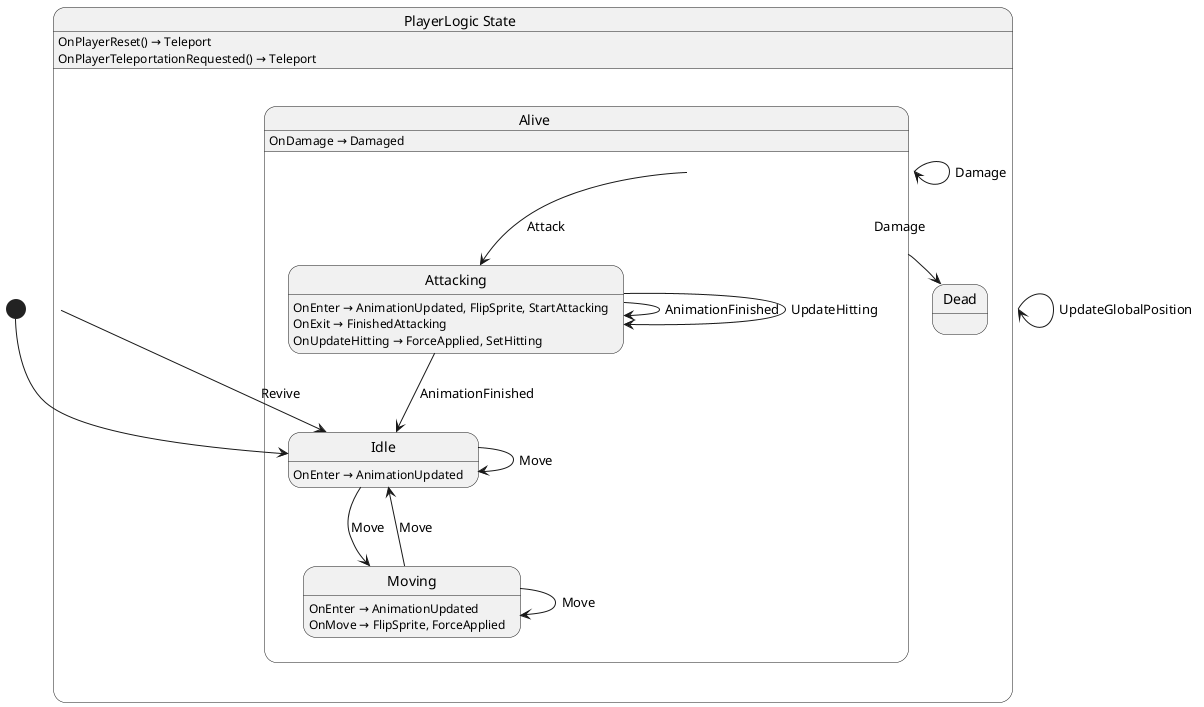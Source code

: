 @startuml PlayerLogic
state "PlayerLogic State" as Nevergreen_PlayerLogic_State {
  state "Alive" as Nevergreen_PlayerLogic_State_Alive {
    state "Attacking" as Nevergreen_PlayerLogic_State_Alive_Attacking
    state "Idle" as Nevergreen_PlayerLogic_State_Alive_Idle
    state "Moving" as Nevergreen_PlayerLogic_State_Alive_Moving
  }
  state "Dead" as Nevergreen_PlayerLogic_State_Dead
}

Nevergreen_PlayerLogic_State --> Nevergreen_PlayerLogic_State : UpdateGlobalPosition
Nevergreen_PlayerLogic_State --> Nevergreen_PlayerLogic_State_Alive_Idle : Revive
Nevergreen_PlayerLogic_State_Alive --> Nevergreen_PlayerLogic_State_Alive : Damage
Nevergreen_PlayerLogic_State_Alive --> Nevergreen_PlayerLogic_State_Alive_Attacking : Attack
Nevergreen_PlayerLogic_State_Alive --> Nevergreen_PlayerLogic_State_Dead : Damage
Nevergreen_PlayerLogic_State_Alive_Attacking --> Nevergreen_PlayerLogic_State_Alive_Attacking : AnimationFinished
Nevergreen_PlayerLogic_State_Alive_Attacking --> Nevergreen_PlayerLogic_State_Alive_Attacking : UpdateHitting
Nevergreen_PlayerLogic_State_Alive_Attacking --> Nevergreen_PlayerLogic_State_Alive_Idle : AnimationFinished
Nevergreen_PlayerLogic_State_Alive_Idle --> Nevergreen_PlayerLogic_State_Alive_Idle : Move
Nevergreen_PlayerLogic_State_Alive_Idle --> Nevergreen_PlayerLogic_State_Alive_Moving : Move
Nevergreen_PlayerLogic_State_Alive_Moving --> Nevergreen_PlayerLogic_State_Alive_Idle : Move
Nevergreen_PlayerLogic_State_Alive_Moving --> Nevergreen_PlayerLogic_State_Alive_Moving : Move

Nevergreen_PlayerLogic_State : OnPlayerReset() → Teleport
Nevergreen_PlayerLogic_State : OnPlayerTeleportationRequested() → Teleport
Nevergreen_PlayerLogic_State_Alive : OnDamage → Damaged
Nevergreen_PlayerLogic_State_Alive_Attacking : OnEnter → AnimationUpdated, FlipSprite, StartAttacking
Nevergreen_PlayerLogic_State_Alive_Attacking : OnExit → FinishedAttacking
Nevergreen_PlayerLogic_State_Alive_Attacking : OnUpdateHitting → ForceApplied, SetHitting
Nevergreen_PlayerLogic_State_Alive_Idle : OnEnter → AnimationUpdated
Nevergreen_PlayerLogic_State_Alive_Moving : OnEnter → AnimationUpdated
Nevergreen_PlayerLogic_State_Alive_Moving : OnMove → FlipSprite, ForceApplied

[*] --> Nevergreen_PlayerLogic_State_Alive_Idle
@enduml